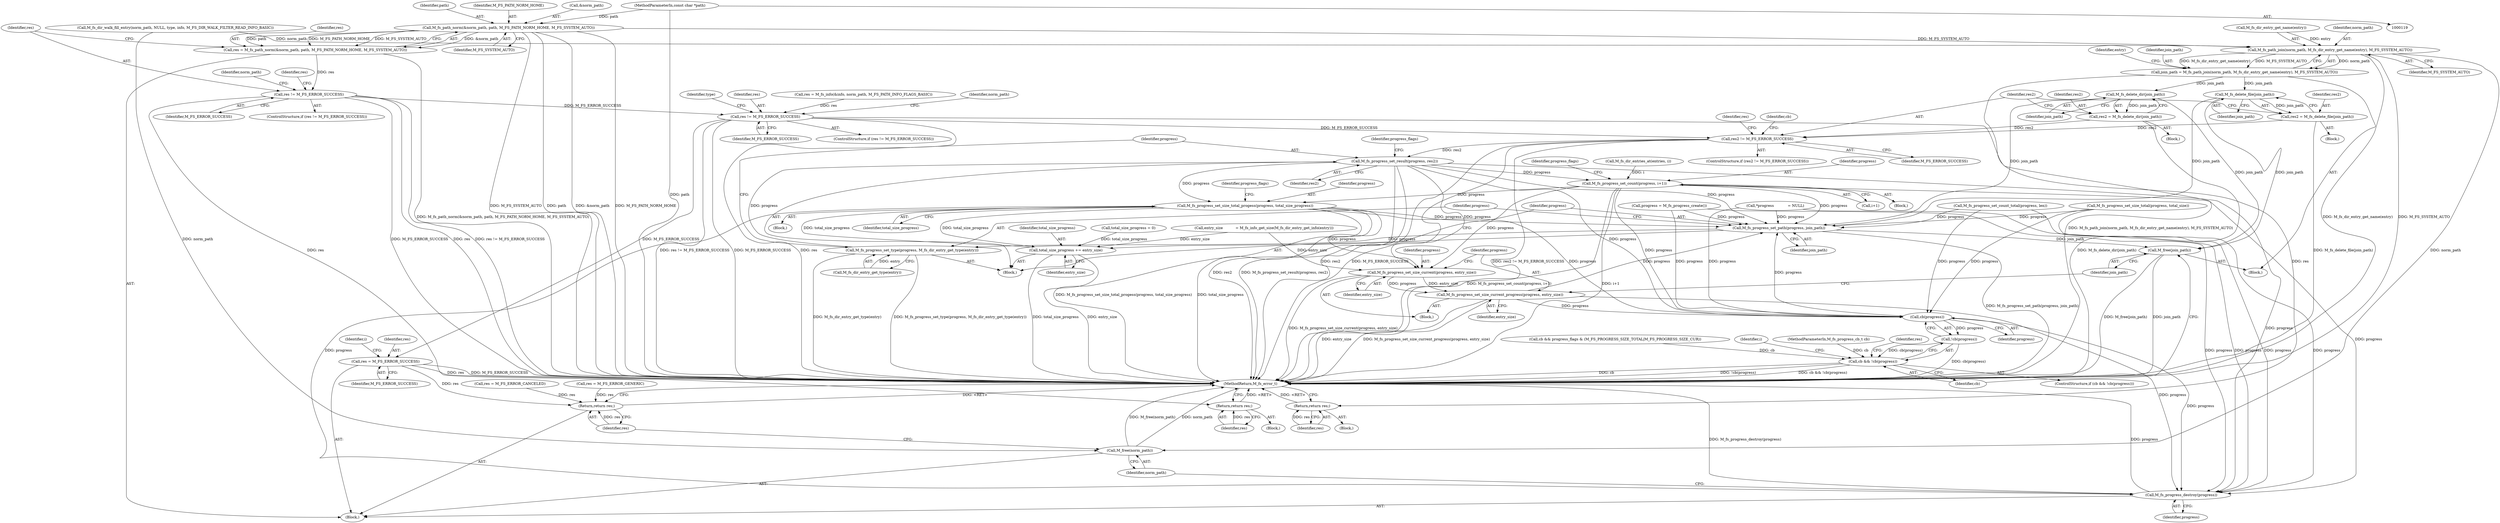 digraph "0_mstdlib_db124b8f607dd0a40a9aef2d4d468fad433522a7_2@pointer" {
"1000156" [label="(Call,M_fs_path_norm(&norm_path, path, M_FS_PATH_NORM_HOME, M_FS_SYSTEM_AUTO))"];
"1000120" [label="(MethodParameterIn,const char *path)"];
"1000154" [label="(Call,res = M_fs_path_norm(&norm_path, path, M_FS_PATH_NORM_HOME, M_FS_SYSTEM_AUTO))"];
"1000163" [label="(Call,res != M_FS_ERROR_SUCCESS)"];
"1000169" [label="(Return,return res;)"];
"1000179" [label="(Call,res != M_FS_ERROR_SUCCESS)"];
"1000185" [label="(Return,return res;)"];
"1000288" [label="(Call,res = M_FS_ERROR_SUCCESS)"];
"1000406" [label="(Return,return res;)"];
"1000330" [label="(Call,res2 != M_FS_ERROR_SUCCESS)"];
"1000355" [label="(Call,M_fs_progress_set_result(progress, res2))"];
"1000348" [label="(Call,M_fs_progress_set_path(progress, join_path))"];
"1000351" [label="(Call,M_fs_progress_set_type(progress, M_fs_dir_entry_get_type(entry)))"];
"1000387" [label="(Call,M_free(join_path))"];
"1000363" [label="(Call,M_fs_progress_set_count(progress, i+1))"];
"1000373" [label="(Call,M_fs_progress_set_size_total_progess(progress, total_size_progress))"];
"1000345" [label="(Call,total_size_progress += entry_size)"];
"1000381" [label="(Call,M_fs_progress_set_size_current(progress, entry_size))"];
"1000384" [label="(Call,M_fs_progress_set_size_current_progress(progress, entry_size))"];
"1000393" [label="(Call,cb(progress))"];
"1000392" [label="(Call,!cb(progress))"];
"1000390" [label="(Call,cb && !cb(progress))"];
"1000402" [label="(Call,M_fs_progress_destroy(progress))"];
"1000308" [label="(Call,M_fs_path_join(norm_path, M_fs_dir_entry_get_name(entry), M_FS_SYSTEM_AUTO))"];
"1000306" [label="(Call,join_path = M_fs_path_join(norm_path, M_fs_dir_entry_get_name(entry), M_FS_SYSTEM_AUTO))"];
"1000321" [label="(Call,M_fs_delete_dir(join_path))"];
"1000319" [label="(Call,res2 = M_fs_delete_dir(join_path))"];
"1000327" [label="(Call,M_fs_delete_file(join_path))"];
"1000325" [label="(Call,res2 = M_fs_delete_file(join_path))"];
"1000404" [label="(Call,M_free(norm_path))"];
"1000150" [label="(Call,total_size_progress = 0)"];
"1000357" [label="(Identifier,res2)"];
"1000156" [label="(Call,M_fs_path_norm(&norm_path, path, M_FS_PATH_NORM_HOME, M_FS_SYSTEM_AUTO))"];
"1000163" [label="(Call,res != M_FS_ERROR_SUCCESS)"];
"1000393" [label="(Call,cb(progress))"];
"1000161" [label="(Identifier,M_FS_SYSTEM_AUTO)"];
"1000384" [label="(Call,M_fs_progress_set_size_current_progress(progress, entry_size))"];
"1000378" [label="(Identifier,progress_flags)"];
"1000392" [label="(Call,!cb(progress))"];
"1000320" [label="(Identifier,res2)"];
"1000303" [label="(Call,M_fs_dir_entries_at(entries, i))"];
"1000213" [label="(Call,cb && progress_flags & (M_FS_PROGRESS_SIZE_TOTAL|M_FS_PROGRESS_SIZE_CUR))"];
"1000406" [label="(Return,return res;)"];
"1000360" [label="(Identifier,progress_flags)"];
"1000179" [label="(Call,res != M_FS_ERROR_SUCCESS)"];
"1000394" [label="(Identifier,progress)"];
"1000165" [label="(Identifier,M_FS_ERROR_SUCCESS)"];
"1000154" [label="(Call,res = M_fs_path_norm(&norm_path, path, M_FS_PATH_NORM_HOME, M_FS_SYSTEM_AUTO))"];
"1000407" [label="(Identifier,res)"];
"1000345" [label="(Call,total_size_progress += entry_size)"];
"1000391" [label="(Identifier,cb)"];
"1000396" [label="(Call,res = M_FS_ERROR_CANCELED)"];
"1000390" [label="(Call,cb && !cb(progress))"];
"1000312" [label="(Identifier,M_FS_SYSTEM_AUTO)"];
"1000172" [label="(Identifier,res)"];
"1000349" [label="(Identifier,progress)"];
"1000186" [label="(Identifier,res)"];
"1000327" [label="(Call,M_fs_delete_file(join_path))"];
"1000356" [label="(Identifier,progress)"];
"1000380" [label="(Block,)"];
"1000306" [label="(Call,join_path = M_fs_path_join(norm_path, M_fs_dir_entry_get_name(entry), M_FS_SYSTEM_AUTO))"];
"1000293" [label="(Identifier,i)"];
"1000185" [label="(Return,return res;)"];
"1000166" [label="(Block,)"];
"1000300" [label="(Block,)"];
"1000374" [label="(Identifier,progress)"];
"1000382" [label="(Identifier,progress)"];
"1000340" [label="(Call,entry_size           = M_fs_info_get_size(M_fs_dir_entry_get_info(entry)))"];
"1000288" [label="(Call,res = M_FS_ERROR_SUCCESS)"];
"1000373" [label="(Call,M_fs_progress_set_size_total_progess(progress, total_size_progress))"];
"1000277" [label="(Call,M_fs_progress_set_size_total(progress, total_size))"];
"1000328" [label="(Identifier,join_path)"];
"1000170" [label="(Identifier,res)"];
"1000339" [label="(Block,)"];
"1000309" [label="(Identifier,norm_path)"];
"1000299" [label="(Identifier,i)"];
"1000364" [label="(Identifier,progress)"];
"1000290" [label="(Identifier,M_FS_ERROR_SUCCESS)"];
"1000329" [label="(ControlStructure,if (res2 != M_FS_ERROR_SUCCESS))"];
"1000131" [label="(Call,*progress            = NULL)"];
"1000318" [label="(Block,)"];
"1000363" [label="(Call,M_fs_progress_set_count(progress, i+1))"];
"1000350" [label="(Identifier,join_path)"];
"1000164" [label="(Identifier,res)"];
"1000184" [label="(Identifier,norm_path)"];
"1000381" [label="(Call,M_fs_progress_set_size_current(progress, entry_size))"];
"1000385" [label="(Identifier,progress)"];
"1000182" [label="(Block,)"];
"1000307" [label="(Identifier,join_path)"];
"1000346" [label="(Identifier,total_size_progress)"];
"1000233" [label="(Call,M_fs_dir_walk_fill_entry(norm_path, NULL, type, info, M_FS_DIR_WALK_FILTER_READ_INFO_BASIC))"];
"1000375" [label="(Identifier,total_size_progress)"];
"1000332" [label="(Identifier,M_FS_ERROR_SUCCESS)"];
"1000387" [label="(Call,M_free(join_path))"];
"1000160" [label="(Identifier,M_FS_PATH_NORM_HOME)"];
"1000324" [label="(Block,)"];
"1000157" [label="(Call,&norm_path)"];
"1000403" [label="(Identifier,progress)"];
"1000352" [label="(Identifier,progress)"];
"1000370" [label="(Identifier,progress_flags)"];
"1000122" [label="(MethodParameterIn,M_fs_progress_cb_t cb)"];
"1000169" [label="(Return,return res;)"];
"1000168" [label="(Identifier,norm_path)"];
"1000188" [label="(Identifier,type)"];
"1000181" [label="(Identifier,M_FS_ERROR_SUCCESS)"];
"1000330" [label="(Call,res2 != M_FS_ERROR_SUCCESS)"];
"1000338" [label="(Identifier,cb)"];
"1000348" [label="(Call,M_fs_progress_set_path(progress, join_path))"];
"1000322" [label="(Identifier,join_path)"];
"1000159" [label="(Identifier,path)"];
"1000310" [label="(Call,M_fs_dir_entry_get_name(entry))"];
"1000325" [label="(Call,res2 = M_fs_delete_file(join_path))"];
"1000180" [label="(Identifier,res)"];
"1000120" [label="(MethodParameterIn,const char *path)"];
"1000351" [label="(Call,M_fs_progress_set_type(progress, M_fs_dir_entry_get_type(entry)))"];
"1000388" [label="(Identifier,join_path)"];
"1000124" [label="(Block,)"];
"1000246" [label="(Call,progress = M_fs_progress_create())"];
"1000397" [label="(Identifier,res)"];
"1000331" [label="(Identifier,res2)"];
"1000326" [label="(Identifier,res2)"];
"1000386" [label="(Identifier,entry_size)"];
"1000365" [label="(Call,i+1)"];
"1000162" [label="(ControlStructure,if (res != M_FS_ERROR_SUCCESS))"];
"1000155" [label="(Identifier,res)"];
"1000402" [label="(Call,M_fs_progress_destroy(progress))"];
"1000334" [label="(Call,res = M_FS_ERROR_GENERIC)"];
"1000383" [label="(Identifier,entry_size)"];
"1000389" [label="(ControlStructure,if (cb && !cb(progress)))"];
"1000289" [label="(Identifier,res)"];
"1000372" [label="(Block,)"];
"1000178" [label="(ControlStructure,if (res != M_FS_ERROR_SUCCESS))"];
"1000404" [label="(Call,M_free(norm_path))"];
"1000408" [label="(MethodReturn,M_fs_error_t)"];
"1000308" [label="(Call,M_fs_path_join(norm_path, M_fs_dir_entry_get_name(entry), M_FS_SYSTEM_AUTO))"];
"1000335" [label="(Identifier,res)"];
"1000355" [label="(Call,M_fs_progress_set_result(progress, res2))"];
"1000347" [label="(Identifier,entry_size)"];
"1000285" [label="(Call,M_fs_progress_set_count_total(progress, len))"];
"1000321" [label="(Call,M_fs_delete_dir(join_path))"];
"1000319" [label="(Call,res2 = M_fs_delete_dir(join_path))"];
"1000316" [label="(Identifier,entry)"];
"1000353" [label="(Call,M_fs_dir_entry_get_type(entry))"];
"1000171" [label="(Call,res = M_fs_info(&info, norm_path, M_FS_PATH_INFO_FLAGS_BASIC))"];
"1000362" [label="(Block,)"];
"1000405" [label="(Identifier,norm_path)"];
"1000156" -> "1000154"  [label="AST: "];
"1000156" -> "1000161"  [label="CFG: "];
"1000157" -> "1000156"  [label="AST: "];
"1000159" -> "1000156"  [label="AST: "];
"1000160" -> "1000156"  [label="AST: "];
"1000161" -> "1000156"  [label="AST: "];
"1000154" -> "1000156"  [label="CFG: "];
"1000156" -> "1000408"  [label="DDG: path"];
"1000156" -> "1000408"  [label="DDG: &norm_path"];
"1000156" -> "1000408"  [label="DDG: M_FS_PATH_NORM_HOME"];
"1000156" -> "1000408"  [label="DDG: M_FS_SYSTEM_AUTO"];
"1000156" -> "1000154"  [label="DDG: &norm_path"];
"1000156" -> "1000154"  [label="DDG: path"];
"1000156" -> "1000154"  [label="DDG: M_FS_PATH_NORM_HOME"];
"1000156" -> "1000154"  [label="DDG: M_FS_SYSTEM_AUTO"];
"1000120" -> "1000156"  [label="DDG: path"];
"1000156" -> "1000308"  [label="DDG: M_FS_SYSTEM_AUTO"];
"1000120" -> "1000119"  [label="AST: "];
"1000120" -> "1000408"  [label="DDG: path"];
"1000154" -> "1000124"  [label="AST: "];
"1000155" -> "1000154"  [label="AST: "];
"1000164" -> "1000154"  [label="CFG: "];
"1000154" -> "1000408"  [label="DDG: M_fs_path_norm(&norm_path, path, M_FS_PATH_NORM_HOME, M_FS_SYSTEM_AUTO)"];
"1000154" -> "1000163"  [label="DDG: res"];
"1000163" -> "1000162"  [label="AST: "];
"1000163" -> "1000165"  [label="CFG: "];
"1000164" -> "1000163"  [label="AST: "];
"1000165" -> "1000163"  [label="AST: "];
"1000168" -> "1000163"  [label="CFG: "];
"1000172" -> "1000163"  [label="CFG: "];
"1000163" -> "1000408"  [label="DDG: res"];
"1000163" -> "1000408"  [label="DDG: res != M_FS_ERROR_SUCCESS"];
"1000163" -> "1000408"  [label="DDG: M_FS_ERROR_SUCCESS"];
"1000163" -> "1000169"  [label="DDG: res"];
"1000163" -> "1000179"  [label="DDG: M_FS_ERROR_SUCCESS"];
"1000169" -> "1000166"  [label="AST: "];
"1000169" -> "1000170"  [label="CFG: "];
"1000170" -> "1000169"  [label="AST: "];
"1000408" -> "1000169"  [label="CFG: "];
"1000169" -> "1000408"  [label="DDG: <RET>"];
"1000170" -> "1000169"  [label="DDG: res"];
"1000179" -> "1000178"  [label="AST: "];
"1000179" -> "1000181"  [label="CFG: "];
"1000180" -> "1000179"  [label="AST: "];
"1000181" -> "1000179"  [label="AST: "];
"1000184" -> "1000179"  [label="CFG: "];
"1000188" -> "1000179"  [label="CFG: "];
"1000179" -> "1000408"  [label="DDG: res != M_FS_ERROR_SUCCESS"];
"1000179" -> "1000408"  [label="DDG: M_FS_ERROR_SUCCESS"];
"1000179" -> "1000408"  [label="DDG: res"];
"1000171" -> "1000179"  [label="DDG: res"];
"1000179" -> "1000185"  [label="DDG: res"];
"1000179" -> "1000288"  [label="DDG: M_FS_ERROR_SUCCESS"];
"1000179" -> "1000330"  [label="DDG: M_FS_ERROR_SUCCESS"];
"1000185" -> "1000182"  [label="AST: "];
"1000185" -> "1000186"  [label="CFG: "];
"1000186" -> "1000185"  [label="AST: "];
"1000408" -> "1000185"  [label="CFG: "];
"1000185" -> "1000408"  [label="DDG: <RET>"];
"1000186" -> "1000185"  [label="DDG: res"];
"1000288" -> "1000124"  [label="AST: "];
"1000288" -> "1000290"  [label="CFG: "];
"1000289" -> "1000288"  [label="AST: "];
"1000290" -> "1000288"  [label="AST: "];
"1000293" -> "1000288"  [label="CFG: "];
"1000288" -> "1000408"  [label="DDG: M_FS_ERROR_SUCCESS"];
"1000288" -> "1000408"  [label="DDG: res"];
"1000288" -> "1000406"  [label="DDG: res"];
"1000406" -> "1000124"  [label="AST: "];
"1000406" -> "1000407"  [label="CFG: "];
"1000407" -> "1000406"  [label="AST: "];
"1000408" -> "1000406"  [label="CFG: "];
"1000406" -> "1000408"  [label="DDG: <RET>"];
"1000407" -> "1000406"  [label="DDG: res"];
"1000396" -> "1000406"  [label="DDG: res"];
"1000334" -> "1000406"  [label="DDG: res"];
"1000330" -> "1000329"  [label="AST: "];
"1000330" -> "1000332"  [label="CFG: "];
"1000331" -> "1000330"  [label="AST: "];
"1000332" -> "1000330"  [label="AST: "];
"1000335" -> "1000330"  [label="CFG: "];
"1000338" -> "1000330"  [label="CFG: "];
"1000330" -> "1000408"  [label="DDG: res2"];
"1000330" -> "1000408"  [label="DDG: M_FS_ERROR_SUCCESS"];
"1000330" -> "1000408"  [label="DDG: res2 != M_FS_ERROR_SUCCESS"];
"1000325" -> "1000330"  [label="DDG: res2"];
"1000319" -> "1000330"  [label="DDG: res2"];
"1000330" -> "1000355"  [label="DDG: res2"];
"1000355" -> "1000339"  [label="AST: "];
"1000355" -> "1000357"  [label="CFG: "];
"1000356" -> "1000355"  [label="AST: "];
"1000357" -> "1000355"  [label="AST: "];
"1000360" -> "1000355"  [label="CFG: "];
"1000355" -> "1000408"  [label="DDG: res2"];
"1000355" -> "1000408"  [label="DDG: M_fs_progress_set_result(progress, res2)"];
"1000355" -> "1000348"  [label="DDG: progress"];
"1000351" -> "1000355"  [label="DDG: progress"];
"1000355" -> "1000363"  [label="DDG: progress"];
"1000355" -> "1000373"  [label="DDG: progress"];
"1000355" -> "1000381"  [label="DDG: progress"];
"1000355" -> "1000393"  [label="DDG: progress"];
"1000355" -> "1000402"  [label="DDG: progress"];
"1000348" -> "1000339"  [label="AST: "];
"1000348" -> "1000350"  [label="CFG: "];
"1000349" -> "1000348"  [label="AST: "];
"1000350" -> "1000348"  [label="AST: "];
"1000352" -> "1000348"  [label="CFG: "];
"1000348" -> "1000408"  [label="DDG: M_fs_progress_set_path(progress, join_path)"];
"1000393" -> "1000348"  [label="DDG: progress"];
"1000363" -> "1000348"  [label="DDG: progress"];
"1000131" -> "1000348"  [label="DDG: progress"];
"1000277" -> "1000348"  [label="DDG: progress"];
"1000373" -> "1000348"  [label="DDG: progress"];
"1000285" -> "1000348"  [label="DDG: progress"];
"1000384" -> "1000348"  [label="DDG: progress"];
"1000246" -> "1000348"  [label="DDG: progress"];
"1000327" -> "1000348"  [label="DDG: join_path"];
"1000321" -> "1000348"  [label="DDG: join_path"];
"1000348" -> "1000351"  [label="DDG: progress"];
"1000348" -> "1000387"  [label="DDG: join_path"];
"1000351" -> "1000339"  [label="AST: "];
"1000351" -> "1000353"  [label="CFG: "];
"1000352" -> "1000351"  [label="AST: "];
"1000353" -> "1000351"  [label="AST: "];
"1000356" -> "1000351"  [label="CFG: "];
"1000351" -> "1000408"  [label="DDG: M_fs_progress_set_type(progress, M_fs_dir_entry_get_type(entry))"];
"1000351" -> "1000408"  [label="DDG: M_fs_dir_entry_get_type(entry)"];
"1000353" -> "1000351"  [label="DDG: entry"];
"1000387" -> "1000300"  [label="AST: "];
"1000387" -> "1000388"  [label="CFG: "];
"1000388" -> "1000387"  [label="AST: "];
"1000391" -> "1000387"  [label="CFG: "];
"1000387" -> "1000408"  [label="DDG: join_path"];
"1000387" -> "1000408"  [label="DDG: M_free(join_path)"];
"1000327" -> "1000387"  [label="DDG: join_path"];
"1000321" -> "1000387"  [label="DDG: join_path"];
"1000363" -> "1000362"  [label="AST: "];
"1000363" -> "1000365"  [label="CFG: "];
"1000364" -> "1000363"  [label="AST: "];
"1000365" -> "1000363"  [label="AST: "];
"1000370" -> "1000363"  [label="CFG: "];
"1000363" -> "1000408"  [label="DDG: i+1"];
"1000363" -> "1000408"  [label="DDG: M_fs_progress_set_count(progress, i+1)"];
"1000303" -> "1000363"  [label="DDG: i"];
"1000363" -> "1000373"  [label="DDG: progress"];
"1000363" -> "1000381"  [label="DDG: progress"];
"1000363" -> "1000393"  [label="DDG: progress"];
"1000363" -> "1000402"  [label="DDG: progress"];
"1000373" -> "1000372"  [label="AST: "];
"1000373" -> "1000375"  [label="CFG: "];
"1000374" -> "1000373"  [label="AST: "];
"1000375" -> "1000373"  [label="AST: "];
"1000378" -> "1000373"  [label="CFG: "];
"1000373" -> "1000408"  [label="DDG: total_size_progress"];
"1000373" -> "1000408"  [label="DDG: M_fs_progress_set_size_total_progess(progress, total_size_progress)"];
"1000373" -> "1000345"  [label="DDG: total_size_progress"];
"1000345" -> "1000373"  [label="DDG: total_size_progress"];
"1000373" -> "1000381"  [label="DDG: progress"];
"1000373" -> "1000393"  [label="DDG: progress"];
"1000373" -> "1000402"  [label="DDG: progress"];
"1000345" -> "1000339"  [label="AST: "];
"1000345" -> "1000347"  [label="CFG: "];
"1000346" -> "1000345"  [label="AST: "];
"1000347" -> "1000345"  [label="AST: "];
"1000349" -> "1000345"  [label="CFG: "];
"1000345" -> "1000408"  [label="DDG: entry_size"];
"1000345" -> "1000408"  [label="DDG: total_size_progress"];
"1000340" -> "1000345"  [label="DDG: entry_size"];
"1000150" -> "1000345"  [label="DDG: total_size_progress"];
"1000381" -> "1000380"  [label="AST: "];
"1000381" -> "1000383"  [label="CFG: "];
"1000382" -> "1000381"  [label="AST: "];
"1000383" -> "1000381"  [label="AST: "];
"1000385" -> "1000381"  [label="CFG: "];
"1000381" -> "1000408"  [label="DDG: M_fs_progress_set_size_current(progress, entry_size)"];
"1000340" -> "1000381"  [label="DDG: entry_size"];
"1000381" -> "1000384"  [label="DDG: progress"];
"1000381" -> "1000384"  [label="DDG: entry_size"];
"1000384" -> "1000380"  [label="AST: "];
"1000384" -> "1000386"  [label="CFG: "];
"1000385" -> "1000384"  [label="AST: "];
"1000386" -> "1000384"  [label="AST: "];
"1000388" -> "1000384"  [label="CFG: "];
"1000384" -> "1000408"  [label="DDG: M_fs_progress_set_size_current_progress(progress, entry_size)"];
"1000384" -> "1000408"  [label="DDG: entry_size"];
"1000384" -> "1000393"  [label="DDG: progress"];
"1000384" -> "1000402"  [label="DDG: progress"];
"1000393" -> "1000392"  [label="AST: "];
"1000393" -> "1000394"  [label="CFG: "];
"1000394" -> "1000393"  [label="AST: "];
"1000392" -> "1000393"  [label="CFG: "];
"1000393" -> "1000392"  [label="DDG: progress"];
"1000131" -> "1000393"  [label="DDG: progress"];
"1000277" -> "1000393"  [label="DDG: progress"];
"1000285" -> "1000393"  [label="DDG: progress"];
"1000246" -> "1000393"  [label="DDG: progress"];
"1000393" -> "1000402"  [label="DDG: progress"];
"1000392" -> "1000390"  [label="AST: "];
"1000390" -> "1000392"  [label="CFG: "];
"1000392" -> "1000408"  [label="DDG: cb(progress)"];
"1000392" -> "1000390"  [label="DDG: cb(progress)"];
"1000390" -> "1000389"  [label="AST: "];
"1000390" -> "1000391"  [label="CFG: "];
"1000391" -> "1000390"  [label="AST: "];
"1000397" -> "1000390"  [label="CFG: "];
"1000299" -> "1000390"  [label="CFG: "];
"1000390" -> "1000408"  [label="DDG: !cb(progress)"];
"1000390" -> "1000408"  [label="DDG: cb && !cb(progress)"];
"1000390" -> "1000408"  [label="DDG: cb"];
"1000213" -> "1000390"  [label="DDG: cb"];
"1000122" -> "1000390"  [label="DDG: cb"];
"1000402" -> "1000124"  [label="AST: "];
"1000402" -> "1000403"  [label="CFG: "];
"1000403" -> "1000402"  [label="AST: "];
"1000405" -> "1000402"  [label="CFG: "];
"1000402" -> "1000408"  [label="DDG: M_fs_progress_destroy(progress)"];
"1000402" -> "1000408"  [label="DDG: progress"];
"1000131" -> "1000402"  [label="DDG: progress"];
"1000277" -> "1000402"  [label="DDG: progress"];
"1000285" -> "1000402"  [label="DDG: progress"];
"1000246" -> "1000402"  [label="DDG: progress"];
"1000308" -> "1000306"  [label="AST: "];
"1000308" -> "1000312"  [label="CFG: "];
"1000309" -> "1000308"  [label="AST: "];
"1000310" -> "1000308"  [label="AST: "];
"1000312" -> "1000308"  [label="AST: "];
"1000306" -> "1000308"  [label="CFG: "];
"1000308" -> "1000408"  [label="DDG: M_fs_dir_entry_get_name(entry)"];
"1000308" -> "1000408"  [label="DDG: M_FS_SYSTEM_AUTO"];
"1000308" -> "1000306"  [label="DDG: norm_path"];
"1000308" -> "1000306"  [label="DDG: M_fs_dir_entry_get_name(entry)"];
"1000308" -> "1000306"  [label="DDG: M_FS_SYSTEM_AUTO"];
"1000233" -> "1000308"  [label="DDG: norm_path"];
"1000310" -> "1000308"  [label="DDG: entry"];
"1000308" -> "1000404"  [label="DDG: norm_path"];
"1000306" -> "1000300"  [label="AST: "];
"1000307" -> "1000306"  [label="AST: "];
"1000316" -> "1000306"  [label="CFG: "];
"1000306" -> "1000408"  [label="DDG: M_fs_path_join(norm_path, M_fs_dir_entry_get_name(entry), M_FS_SYSTEM_AUTO)"];
"1000306" -> "1000321"  [label="DDG: join_path"];
"1000306" -> "1000327"  [label="DDG: join_path"];
"1000321" -> "1000319"  [label="AST: "];
"1000321" -> "1000322"  [label="CFG: "];
"1000322" -> "1000321"  [label="AST: "];
"1000319" -> "1000321"  [label="CFG: "];
"1000321" -> "1000319"  [label="DDG: join_path"];
"1000319" -> "1000318"  [label="AST: "];
"1000320" -> "1000319"  [label="AST: "];
"1000331" -> "1000319"  [label="CFG: "];
"1000319" -> "1000408"  [label="DDG: M_fs_delete_dir(join_path)"];
"1000327" -> "1000325"  [label="AST: "];
"1000327" -> "1000328"  [label="CFG: "];
"1000328" -> "1000327"  [label="AST: "];
"1000325" -> "1000327"  [label="CFG: "];
"1000327" -> "1000325"  [label="DDG: join_path"];
"1000325" -> "1000324"  [label="AST: "];
"1000326" -> "1000325"  [label="AST: "];
"1000331" -> "1000325"  [label="CFG: "];
"1000325" -> "1000408"  [label="DDG: M_fs_delete_file(join_path)"];
"1000404" -> "1000124"  [label="AST: "];
"1000404" -> "1000405"  [label="CFG: "];
"1000405" -> "1000404"  [label="AST: "];
"1000407" -> "1000404"  [label="CFG: "];
"1000404" -> "1000408"  [label="DDG: norm_path"];
"1000404" -> "1000408"  [label="DDG: M_free(norm_path)"];
"1000233" -> "1000404"  [label="DDG: norm_path"];
}
